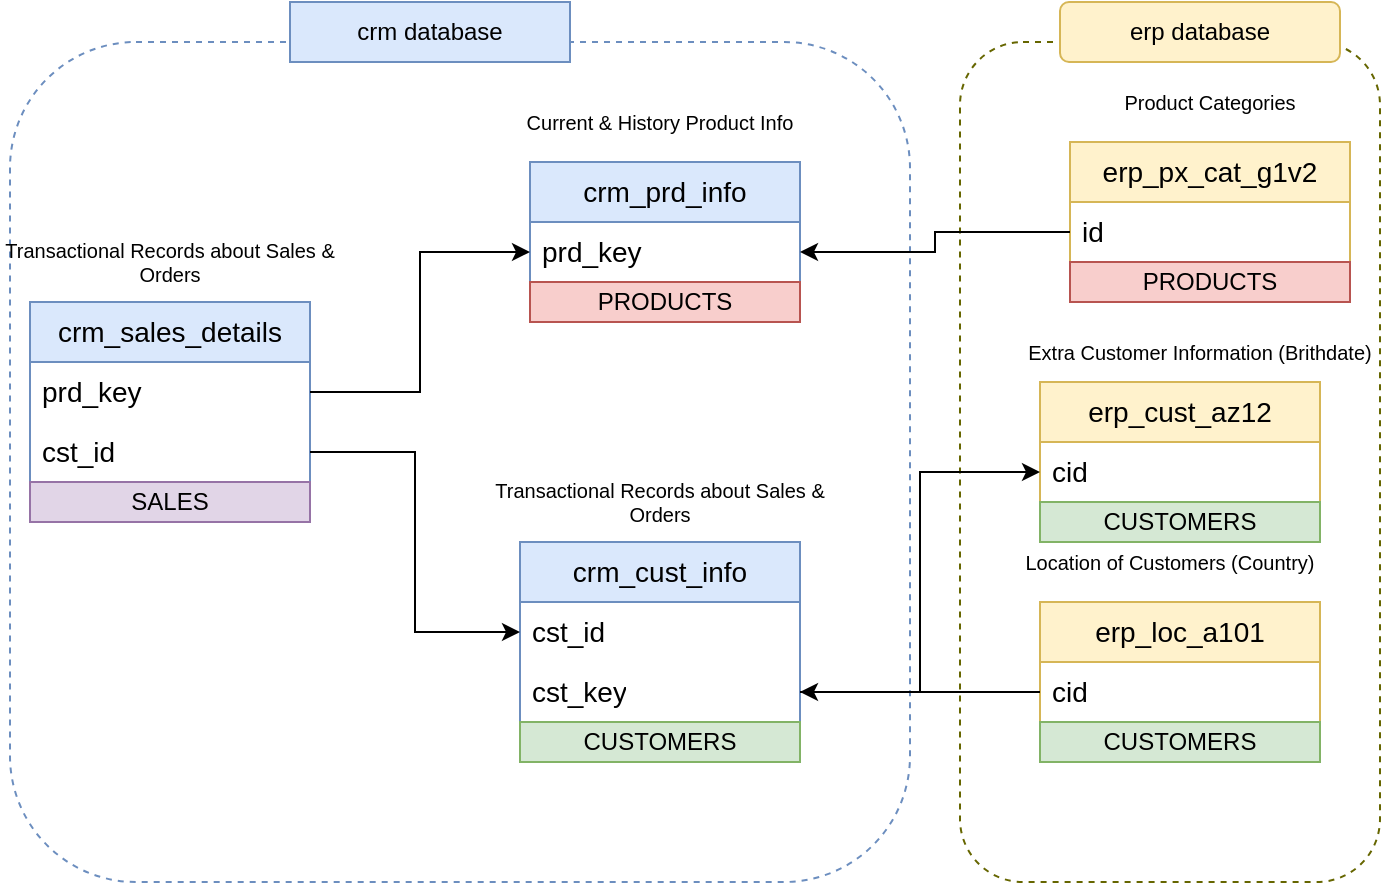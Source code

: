 <mxfile version="28.0.6">
  <diagram name="Page-1" id="XtzuT8o7as32BBXsI1Gz">
    <mxGraphModel dx="939" dy="751" grid="1" gridSize="10" guides="1" tooltips="1" connect="1" arrows="1" fold="1" page="1" pageScale="1" pageWidth="850" pageHeight="1100" math="0" shadow="0">
      <root>
        <mxCell id="0" />
        <mxCell id="1" parent="0" />
        <mxCell id="CikHTcLuCy0H46KZY493-35" value="" style="rounded=1;whiteSpace=wrap;html=1;fillColor=none;dashed=1;strokeColor=#666600;" vertex="1" parent="1">
          <mxGeometry x="585" y="60" width="210" height="420" as="geometry" />
        </mxCell>
        <mxCell id="CikHTcLuCy0H46KZY493-34" value="" style="rounded=1;whiteSpace=wrap;html=1;fillColor=none;dashed=1;strokeColor=#6c8ebf;" vertex="1" parent="1">
          <mxGeometry x="110" y="60" width="450" height="420" as="geometry" />
        </mxCell>
        <mxCell id="CikHTcLuCy0H46KZY493-3" value="crm_sales_details" style="swimlane;fontStyle=0;childLayout=stackLayout;horizontal=1;startSize=30;horizontalStack=0;resizeParent=1;resizeParentMax=0;resizeLast=0;collapsible=1;marginBottom=0;whiteSpace=wrap;html=1;fillColor=#dae8fc;strokeColor=#6c8ebf;fontSize=14;" vertex="1" parent="1">
          <mxGeometry x="120" y="190" width="140" height="90" as="geometry" />
        </mxCell>
        <mxCell id="CikHTcLuCy0H46KZY493-4" value="prd_key" style="text;strokeColor=none;fillColor=none;align=left;verticalAlign=middle;spacingLeft=4;spacingRight=4;overflow=hidden;points=[[0,0.5],[1,0.5]];portConstraint=eastwest;rotatable=0;whiteSpace=wrap;html=1;fontSize=14;" vertex="1" parent="CikHTcLuCy0H46KZY493-3">
          <mxGeometry y="30" width="140" height="30" as="geometry" />
        </mxCell>
        <mxCell id="CikHTcLuCy0H46KZY493-5" value="cst_id" style="text;strokeColor=none;fillColor=none;align=left;verticalAlign=middle;spacingLeft=4;spacingRight=4;overflow=hidden;points=[[0,0.5],[1,0.5]];portConstraint=eastwest;rotatable=0;whiteSpace=wrap;html=1;fontSize=14;" vertex="1" parent="CikHTcLuCy0H46KZY493-3">
          <mxGeometry y="60" width="140" height="30" as="geometry" />
        </mxCell>
        <mxCell id="CikHTcLuCy0H46KZY493-7" value="Transactional Records about Sales &amp;amp; Orders" style="text;html=1;align=center;verticalAlign=middle;whiteSpace=wrap;rounded=0;fontSize=10;" vertex="1" parent="1">
          <mxGeometry x="105" y="160" width="170" height="20" as="geometry" />
        </mxCell>
        <mxCell id="CikHTcLuCy0H46KZY493-8" value="crm_prd_info" style="swimlane;fontStyle=0;childLayout=stackLayout;horizontal=1;startSize=30;horizontalStack=0;resizeParent=1;resizeParentMax=0;resizeLast=0;collapsible=1;marginBottom=0;whiteSpace=wrap;html=1;fillColor=#dae8fc;strokeColor=#6c8ebf;fontSize=14;" vertex="1" parent="1">
          <mxGeometry x="370" y="120" width="135" height="60" as="geometry" />
        </mxCell>
        <mxCell id="CikHTcLuCy0H46KZY493-9" value="prd_key" style="text;strokeColor=none;fillColor=none;align=left;verticalAlign=middle;spacingLeft=4;spacingRight=4;overflow=hidden;points=[[0,0.5],[1,0.5]];portConstraint=eastwest;rotatable=0;whiteSpace=wrap;html=1;fontSize=14;" vertex="1" parent="CikHTcLuCy0H46KZY493-8">
          <mxGeometry y="30" width="135" height="30" as="geometry" />
        </mxCell>
        <mxCell id="CikHTcLuCy0H46KZY493-11" value="Current &amp;amp; History Product Info" style="text;html=1;align=center;verticalAlign=middle;whiteSpace=wrap;rounded=0;fontSize=10;" vertex="1" parent="1">
          <mxGeometry x="350" y="90" width="170" height="20" as="geometry" />
        </mxCell>
        <mxCell id="CikHTcLuCy0H46KZY493-14" value="crm_cust_info" style="swimlane;fontStyle=0;childLayout=stackLayout;horizontal=1;startSize=30;horizontalStack=0;resizeParent=1;resizeParentMax=0;resizeLast=0;collapsible=1;marginBottom=0;whiteSpace=wrap;html=1;fillColor=#dae8fc;strokeColor=#6c8ebf;fontSize=14;" vertex="1" parent="1">
          <mxGeometry x="365" y="310" width="140" height="90" as="geometry" />
        </mxCell>
        <mxCell id="CikHTcLuCy0H46KZY493-15" value="cst_id" style="text;strokeColor=none;fillColor=none;align=left;verticalAlign=middle;spacingLeft=4;spacingRight=4;overflow=hidden;points=[[0,0.5],[1,0.5]];portConstraint=eastwest;rotatable=0;whiteSpace=wrap;html=1;fontSize=14;" vertex="1" parent="CikHTcLuCy0H46KZY493-14">
          <mxGeometry y="30" width="140" height="30" as="geometry" />
        </mxCell>
        <mxCell id="CikHTcLuCy0H46KZY493-16" value="cst_key" style="text;strokeColor=none;fillColor=none;align=left;verticalAlign=middle;spacingLeft=4;spacingRight=4;overflow=hidden;points=[[0,0.5],[1,0.5]];portConstraint=eastwest;rotatable=0;whiteSpace=wrap;html=1;fontSize=14;" vertex="1" parent="CikHTcLuCy0H46KZY493-14">
          <mxGeometry y="60" width="140" height="30" as="geometry" />
        </mxCell>
        <mxCell id="CikHTcLuCy0H46KZY493-17" value="Transactional Records about Sales &amp;amp; Orders" style="text;html=1;align=center;verticalAlign=middle;whiteSpace=wrap;rounded=0;fontSize=10;" vertex="1" parent="1">
          <mxGeometry x="350" y="280" width="170" height="20" as="geometry" />
        </mxCell>
        <mxCell id="CikHTcLuCy0H46KZY493-18" style="edgeStyle=orthogonalEdgeStyle;rounded=0;orthogonalLoop=1;jettySize=auto;html=1;exitX=1;exitY=0.5;exitDx=0;exitDy=0;entryX=0;entryY=0.5;entryDx=0;entryDy=0;" edge="1" parent="1" source="CikHTcLuCy0H46KZY493-5" target="CikHTcLuCy0H46KZY493-15">
          <mxGeometry relative="1" as="geometry" />
        </mxCell>
        <mxCell id="CikHTcLuCy0H46KZY493-19" style="edgeStyle=orthogonalEdgeStyle;rounded=0;orthogonalLoop=1;jettySize=auto;html=1;exitX=1;exitY=0.5;exitDx=0;exitDy=0;entryX=0;entryY=0.5;entryDx=0;entryDy=0;" edge="1" parent="1" source="CikHTcLuCy0H46KZY493-4" target="CikHTcLuCy0H46KZY493-9">
          <mxGeometry relative="1" as="geometry" />
        </mxCell>
        <mxCell id="CikHTcLuCy0H46KZY493-20" value="erp_loc_a101" style="swimlane;fontStyle=0;childLayout=stackLayout;horizontal=1;startSize=30;horizontalStack=0;resizeParent=1;resizeParentMax=0;resizeLast=0;collapsible=1;marginBottom=0;whiteSpace=wrap;html=1;fillColor=#fff2cc;strokeColor=#d6b656;fontSize=14;" vertex="1" parent="1">
          <mxGeometry x="625" y="340" width="140" height="60" as="geometry" />
        </mxCell>
        <mxCell id="CikHTcLuCy0H46KZY493-21" value="cid" style="text;strokeColor=none;fillColor=none;align=left;verticalAlign=middle;spacingLeft=4;spacingRight=4;overflow=hidden;points=[[0,0.5],[1,0.5]];portConstraint=eastwest;rotatable=0;whiteSpace=wrap;html=1;fontSize=14;" vertex="1" parent="CikHTcLuCy0H46KZY493-20">
          <mxGeometry y="30" width="140" height="30" as="geometry" />
        </mxCell>
        <mxCell id="CikHTcLuCy0H46KZY493-23" value="Location of Customers (Country)" style="text;html=1;align=center;verticalAlign=middle;whiteSpace=wrap;rounded=0;fontSize=10;" vertex="1" parent="1">
          <mxGeometry x="605" y="310" width="170" height="20" as="geometry" />
        </mxCell>
        <mxCell id="CikHTcLuCy0H46KZY493-24" value="erp_px_cat_g1v2" style="swimlane;fontStyle=0;childLayout=stackLayout;horizontal=1;startSize=30;horizontalStack=0;resizeParent=1;resizeParentMax=0;resizeLast=0;collapsible=1;marginBottom=0;whiteSpace=wrap;html=1;fillColor=#fff2cc;strokeColor=#d6b656;fontSize=14;" vertex="1" parent="1">
          <mxGeometry x="640" y="110" width="140" height="60" as="geometry" />
        </mxCell>
        <mxCell id="CikHTcLuCy0H46KZY493-25" value="id" style="text;strokeColor=none;fillColor=none;align=left;verticalAlign=middle;spacingLeft=4;spacingRight=4;overflow=hidden;points=[[0,0.5],[1,0.5]];portConstraint=eastwest;rotatable=0;whiteSpace=wrap;html=1;fontSize=14;" vertex="1" parent="CikHTcLuCy0H46KZY493-24">
          <mxGeometry y="30" width="140" height="30" as="geometry" />
        </mxCell>
        <mxCell id="CikHTcLuCy0H46KZY493-26" value="Product Categories" style="text;html=1;align=center;verticalAlign=middle;whiteSpace=wrap;rounded=0;fontSize=10;" vertex="1" parent="1">
          <mxGeometry x="625" y="80" width="170" height="20" as="geometry" />
        </mxCell>
        <mxCell id="CikHTcLuCy0H46KZY493-27" value="erp_cust_az12" style="swimlane;fontStyle=0;childLayout=stackLayout;horizontal=1;startSize=30;horizontalStack=0;resizeParent=1;resizeParentMax=0;resizeLast=0;collapsible=1;marginBottom=0;whiteSpace=wrap;html=1;fillColor=#fff2cc;strokeColor=#d6b656;fontSize=14;" vertex="1" parent="1">
          <mxGeometry x="625" y="230" width="140" height="60" as="geometry" />
        </mxCell>
        <mxCell id="CikHTcLuCy0H46KZY493-28" value="cid" style="text;strokeColor=none;fillColor=none;align=left;verticalAlign=middle;spacingLeft=4;spacingRight=4;overflow=hidden;points=[[0,0.5],[1,0.5]];portConstraint=eastwest;rotatable=0;whiteSpace=wrap;html=1;fontSize=14;" vertex="1" parent="CikHTcLuCy0H46KZY493-27">
          <mxGeometry y="30" width="140" height="30" as="geometry" />
        </mxCell>
        <mxCell id="CikHTcLuCy0H46KZY493-29" value="Extra Customer Information (Brithdate)" style="text;html=1;align=center;verticalAlign=middle;whiteSpace=wrap;rounded=0;fontSize=10;" vertex="1" parent="1">
          <mxGeometry x="610" y="210" width="190" height="10" as="geometry" />
        </mxCell>
        <mxCell id="CikHTcLuCy0H46KZY493-32" style="edgeStyle=orthogonalEdgeStyle;rounded=0;orthogonalLoop=1;jettySize=auto;html=1;exitX=0;exitY=0.5;exitDx=0;exitDy=0;entryX=1;entryY=0.5;entryDx=0;entryDy=0;" edge="1" parent="1" source="CikHTcLuCy0H46KZY493-21" target="CikHTcLuCy0H46KZY493-16">
          <mxGeometry relative="1" as="geometry" />
        </mxCell>
        <mxCell id="CikHTcLuCy0H46KZY493-33" style="edgeStyle=orthogonalEdgeStyle;rounded=0;orthogonalLoop=1;jettySize=auto;html=1;exitX=0;exitY=0.5;exitDx=0;exitDy=0;" edge="1" parent="1" source="CikHTcLuCy0H46KZY493-25" target="CikHTcLuCy0H46KZY493-9">
          <mxGeometry relative="1" as="geometry" />
        </mxCell>
        <mxCell id="CikHTcLuCy0H46KZY493-36" value="crm database" style="text;html=1;align=center;verticalAlign=middle;whiteSpace=wrap;rounded=0;fillColor=#dae8fc;strokeColor=#6c8ebf;" vertex="1" parent="1">
          <mxGeometry x="250" y="40" width="140" height="30" as="geometry" />
        </mxCell>
        <mxCell id="CikHTcLuCy0H46KZY493-37" value="erp database" style="text;html=1;align=center;verticalAlign=middle;whiteSpace=wrap;rounded=1;fillColor=#fff2cc;strokeColor=#d6b656;" vertex="1" parent="1">
          <mxGeometry x="635" y="40" width="140" height="30" as="geometry" />
        </mxCell>
        <mxCell id="CikHTcLuCy0H46KZY493-60" value="PRODUCTS" style="text;html=1;strokeColor=#b85450;fillColor=#f8cecc;align=center;verticalAlign=middle;whiteSpace=wrap;overflow=hidden;" vertex="1" parent="1">
          <mxGeometry x="370" y="180" width="135" height="20" as="geometry" />
        </mxCell>
        <mxCell id="CikHTcLuCy0H46KZY493-62" value="PRODUCTS" style="text;html=1;strokeColor=#b85450;fillColor=#f8cecc;align=center;verticalAlign=middle;whiteSpace=wrap;overflow=hidden;" vertex="1" parent="1">
          <mxGeometry x="640" y="170" width="140" height="20" as="geometry" />
        </mxCell>
        <mxCell id="CikHTcLuCy0H46KZY493-63" value="CUSTOMERS" style="text;html=1;strokeColor=#82b366;fillColor=#d5e8d4;align=center;verticalAlign=middle;whiteSpace=wrap;overflow=hidden;" vertex="1" parent="1">
          <mxGeometry x="625" y="290" width="140" height="20" as="geometry" />
        </mxCell>
        <mxCell id="CikHTcLuCy0H46KZY493-64" value="CUSTOMERS" style="text;html=1;strokeColor=#82b366;fillColor=#d5e8d4;align=center;verticalAlign=middle;whiteSpace=wrap;overflow=hidden;" vertex="1" parent="1">
          <mxGeometry x="625" y="400" width="140" height="20" as="geometry" />
        </mxCell>
        <mxCell id="CikHTcLuCy0H46KZY493-65" value="CUSTOMERS" style="text;html=1;strokeColor=#82b366;fillColor=#d5e8d4;align=center;verticalAlign=middle;whiteSpace=wrap;overflow=hidden;" vertex="1" parent="1">
          <mxGeometry x="365" y="400" width="140" height="20" as="geometry" />
        </mxCell>
        <mxCell id="CikHTcLuCy0H46KZY493-66" value="SALES" style="text;html=1;strokeColor=#9673a6;fillColor=#e1d5e7;align=center;verticalAlign=middle;whiteSpace=wrap;overflow=hidden;" vertex="1" parent="1">
          <mxGeometry x="120" y="280" width="140" height="20" as="geometry" />
        </mxCell>
        <mxCell id="CikHTcLuCy0H46KZY493-68" style="edgeStyle=orthogonalEdgeStyle;rounded=0;orthogonalLoop=1;jettySize=auto;html=1;exitX=1;exitY=0.5;exitDx=0;exitDy=0;entryX=0;entryY=0.5;entryDx=0;entryDy=0;" edge="1" parent="1" source="CikHTcLuCy0H46KZY493-16" target="CikHTcLuCy0H46KZY493-28">
          <mxGeometry relative="1" as="geometry" />
        </mxCell>
      </root>
    </mxGraphModel>
  </diagram>
</mxfile>
